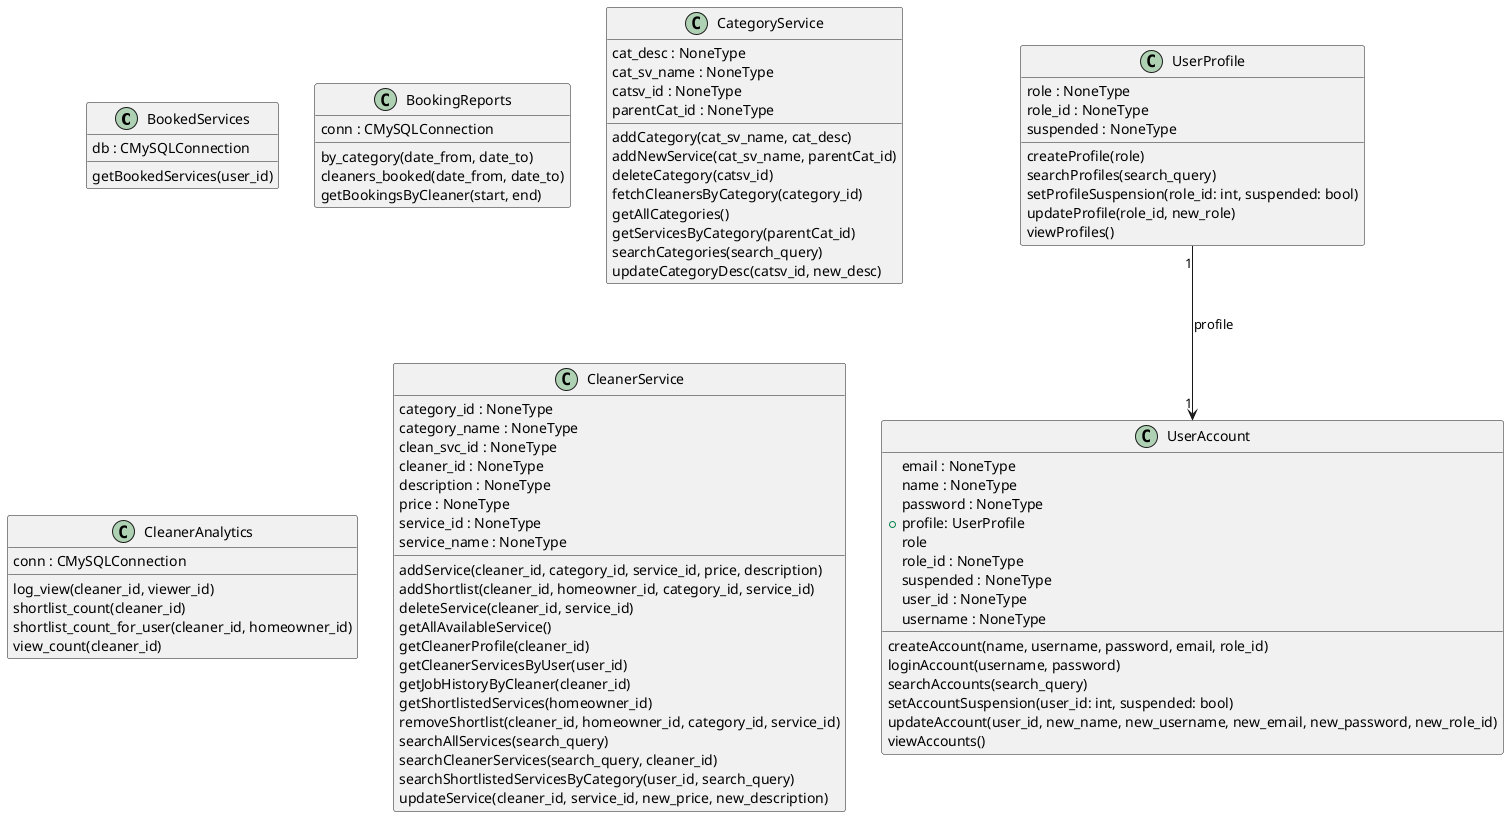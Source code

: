 @startuml classes
set namespaceSeparator none
class "BookedServices" as entity.BookedServices {
  db : CMySQLConnection
  getBookedServices(user_id)
}
class "BookingReports" as entity.BookingReports {
  conn : CMySQLConnection
  by_category(date_from, date_to)
  cleaners_booked(date_from, date_to)
  getBookingsByCleaner(start, end)
}
class "CategoryService" as entity.CategoryService {
  cat_desc : NoneType
  cat_sv_name : NoneType
  catsv_id : NoneType
  parentCat_id : NoneType
  addCategory(cat_sv_name, cat_desc)
  addNewService(cat_sv_name, parentCat_id)
  deleteCategory(catsv_id)
  fetchCleanersByCategory(category_id)
  getAllCategories()
  getServicesByCategory(parentCat_id)
  searchCategories(search_query)
  updateCategoryDesc(catsv_id, new_desc)
}
class "CleanerAnalytics" as entity.CleanerAnalytics {
  conn : CMySQLConnection
  log_view(cleaner_id, viewer_id)
  shortlist_count(cleaner_id)
  shortlist_count_for_user(cleaner_id, homeowner_id)
  view_count(cleaner_id)
}
class "CleanerService" as entity.CleanerService {
  category_id : NoneType
  category_name : NoneType
  clean_svc_id : NoneType
  cleaner_id : NoneType
  description : NoneType
  price : NoneType
  service_id : NoneType
  service_name : NoneType
  addService(cleaner_id, category_id, service_id, price, description)
  addShortlist(cleaner_id, homeowner_id, category_id, service_id)
  deleteService(cleaner_id, service_id)
  getAllAvailableService()
  getCleanerProfile(cleaner_id)
  getCleanerServicesByUser(user_id)
  getJobHistoryByCleaner(cleaner_id)
  getShortlistedServices(homeowner_id)
  removeShortlist(cleaner_id, homeowner_id, category_id, service_id)
  searchAllServices(search_query)
  searchCleanerServices(search_query, cleaner_id)
  searchShortlistedServicesByCategory(user_id, search_query)
  updateService(cleaner_id, service_id, new_price, new_description)
}
class "UserAccount" as entity.UserAccount {
  email : NoneType
  name : NoneType
  password : NoneType
  +profile: UserProfile
  role
  role_id : NoneType
  suspended : NoneType
  user_id : NoneType
  username : NoneType
  createAccount(name, username, password, email, role_id)
  loginAccount(username, password)
  searchAccounts(search_query)
  setAccountSuspension(user_id: int, suspended: bool)
  updateAccount(user_id, new_name, new_username, new_email, new_password, new_role_id)
  viewAccounts()
}
class "UserProfile" as entity.UserProfile {
  role : NoneType
  role_id : NoneType
  suspended : NoneType
  createProfile(role)
  searchProfiles(search_query)
  setProfileSuspension(role_id: int, suspended: bool)
  updateProfile(role_id, new_role)
  viewProfiles()
}
entity.UserProfile "1" --> "1" entity.UserAccount : profile
@enduml
